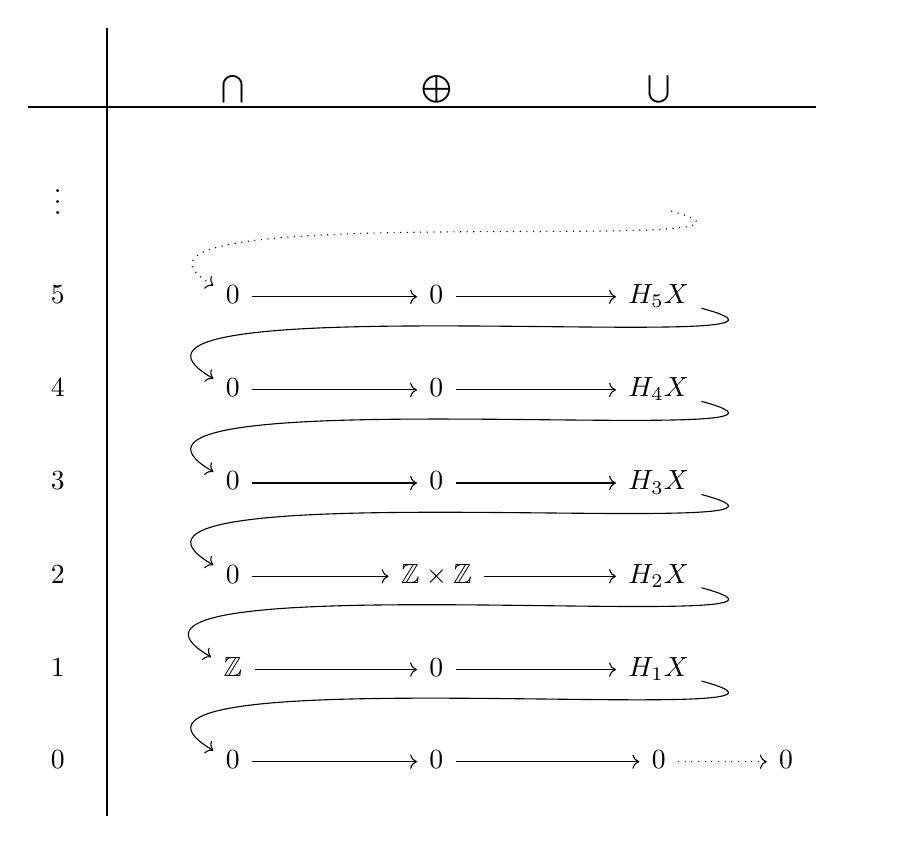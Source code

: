 ﻿\begin{tikzcd}[execute at end picture={
\draw (-5,4) -- (5,4);                            
\draw (-4,5) -- (-4,-5);   
}]
       &  & \bigcap               &  & \bigoplus                               &  & \bigcup                             \\
\vdots &  &                       &  &                                         &  & \ar[lllld, out=-15, in=150, dotted]                                     \\
5      &  & 0 \arrow[rr]          &  & 0 \arrow[rr]                            &  & {H_5 X \ar[out=-15, in=150]{lllld}} \\
4      &  & 0 \arrow[rr]          &  & 0 \arrow[rr]                            &  & H_4 X \arrow[lllld, out=-15, in=150]                 \\
3      &  & 0 \arrow[rr]          &  & 0 \arrow[rr]                            &  & H_3 X \arrow[lllld, out=-15, in=150]                 \\
2      &  & 0 \arrow[rr]          &  & \mathbb{Z} \times \mathbb{Z} \arrow[rr] &  & H_2 X \arrow[lllld, out=-15, in=150]                 \\
1      &  & \mathbb{Z} \arrow[rr] &  & 0 \arrow[rr]                            &  & H_1 X \arrow[lllld, out=-15, in=150]                 \\
0      &  & 0 \arrow[rr]          &  & 0 \arrow[rr]                            &  & 0 \ar[r, dotted] & 0      
\end{tikzcd}